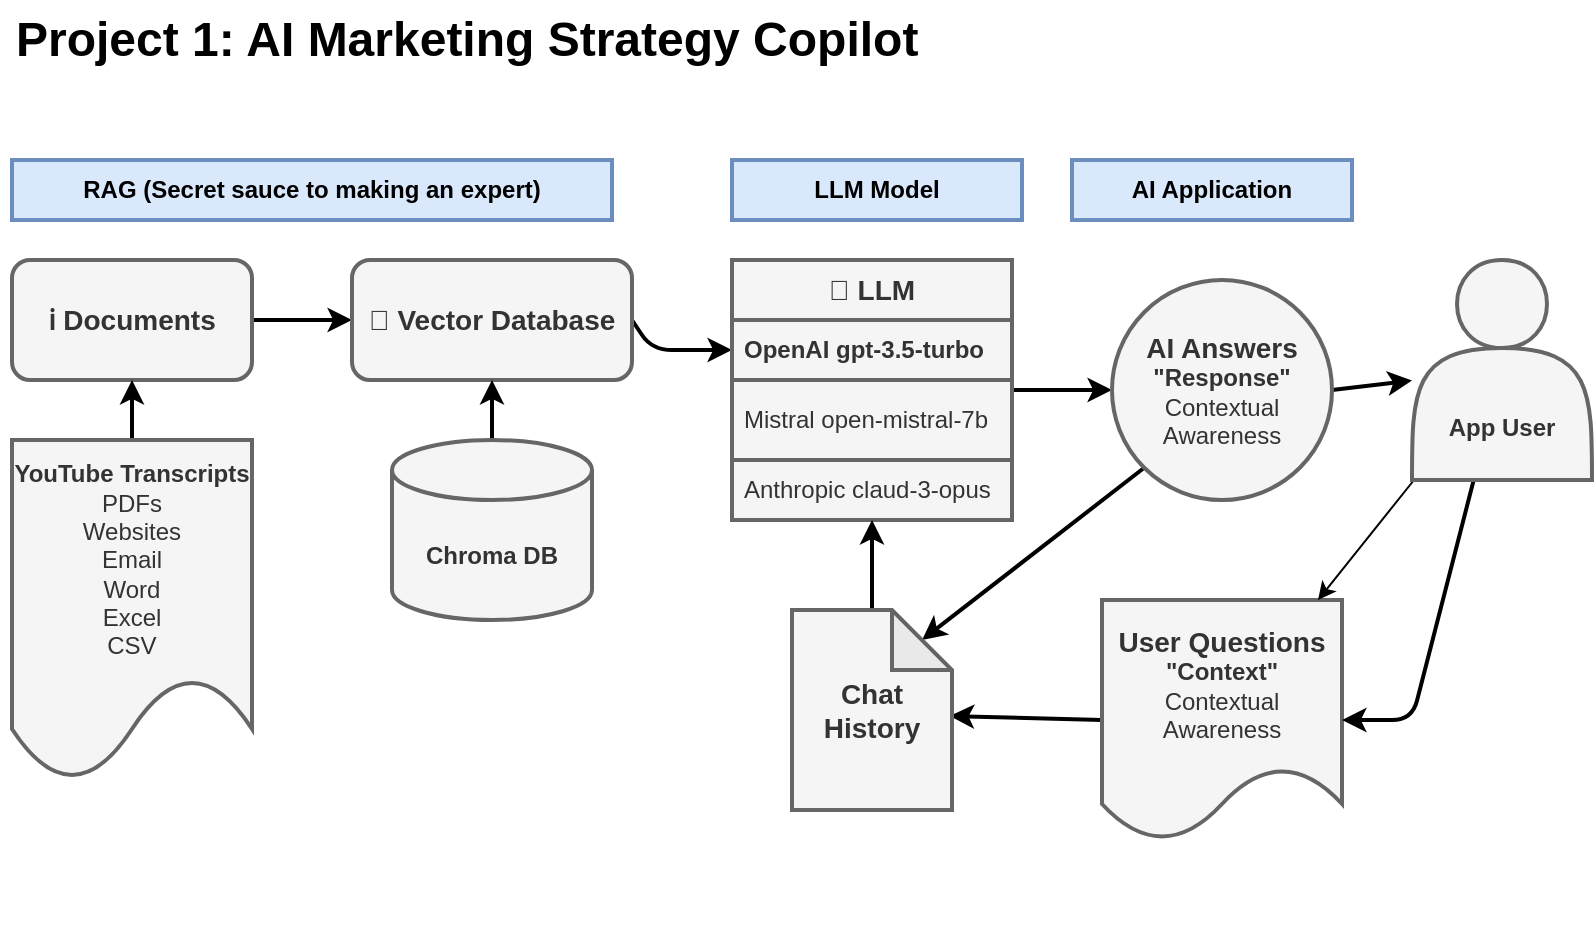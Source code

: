 <mxfile>
    <diagram id="1xbTTFElEqbZD3jhlw0T" name="Project 1: Marketing Expert">
        <mxGraphModel dx="983" dy="626" grid="0" gridSize="10" guides="1" tooltips="1" connect="1" arrows="1" fold="1" page="1" pageScale="1" pageWidth="1100" pageHeight="850" background="#ffffff" math="0" shadow="0">
            <root>
                <mxCell id="0"/>
                <mxCell id="1" parent="0"/>
                <mxCell id="4" style="edgeStyle=none;html=1;exitX=1;exitY=0.5;exitDx=0;exitDy=0;strokeColor=#000000;strokeWidth=2;" parent="1" source="2" target="3" edge="1">
                    <mxGeometry relative="1" as="geometry"/>
                </mxCell>
                <mxCell id="2" value="&lt;b&gt;&lt;font style=&quot;font-size: 14px;&quot;&gt;ℹ️ Documents&lt;/font&gt;&lt;/b&gt;" style="rounded=1;whiteSpace=wrap;html=1;fillColor=#f5f5f5;fontColor=#333333;strokeColor=#666666;strokeWidth=2;" parent="1" vertex="1">
                    <mxGeometry x="40" y="140" width="120" height="60" as="geometry"/>
                </mxCell>
                <mxCell id="23" style="edgeStyle=none;html=1;exitX=1;exitY=0.5;exitDx=0;exitDy=0;entryX=0;entryY=0.5;entryDx=0;entryDy=0;strokeColor=#000000;strokeWidth=2;fontColor=#000000;" parent="1" source="3" target="11" edge="1">
                    <mxGeometry relative="1" as="geometry">
                        <Array as="points">
                            <mxPoint x="360" y="185"/>
                        </Array>
                    </mxGeometry>
                </mxCell>
                <mxCell id="3" value="&lt;b&gt;&lt;font style=&quot;font-size: 14px;&quot;&gt;💾 Vector Database&lt;/font&gt;&lt;/b&gt;" style="rounded=1;whiteSpace=wrap;html=1;fillColor=#f5f5f5;fontColor=#333333;strokeColor=#666666;strokeWidth=2;" parent="1" vertex="1">
                    <mxGeometry x="210" y="140" width="140" height="60" as="geometry"/>
                </mxCell>
                <mxCell id="5" value="Project 1: AI Marketing Strategy Copilot" style="text;html=1;fontSize=24;fontStyle=1;verticalAlign=middle;align=left;strokeWidth=2;fontColor=#000000;" parent="1" vertex="1">
                    <mxGeometry x="40" y="10" width="100" height="40" as="geometry"/>
                </mxCell>
                <mxCell id="7" style="edgeStyle=none;html=1;exitX=0.5;exitY=0;exitDx=0;exitDy=0;entryX=0.5;entryY=1;entryDx=0;entryDy=0;strokeColor=#000000;strokeWidth=2;fontColor=#000000;" parent="1" source="6" target="2" edge="1">
                    <mxGeometry relative="1" as="geometry"/>
                </mxCell>
                <mxCell id="6" value="&lt;b&gt;YouTube Transcripts&lt;br&gt;&lt;/b&gt;PDFs&lt;br&gt;Websites&lt;br&gt;Email&lt;br&gt;Word&lt;br&gt;Excel&lt;br&gt;CSV" style="shape=document;whiteSpace=wrap;html=1;boundedLbl=1;strokeWidth=2;fontColor=#333333;labelBackgroundColor=none;fillColor=#f5f5f5;strokeColor=#666666;" parent="1" vertex="1">
                    <mxGeometry x="40" y="230" width="120" height="170" as="geometry"/>
                </mxCell>
                <mxCell id="9" style="edgeStyle=none;html=1;exitX=0.5;exitY=0;exitDx=0;exitDy=0;exitPerimeter=0;strokeColor=#000000;strokeWidth=2;fontColor=#000000;" parent="1" source="8" target="3" edge="1">
                    <mxGeometry relative="1" as="geometry"/>
                </mxCell>
                <mxCell id="8" value="&lt;b&gt;Chroma DB&lt;/b&gt;" style="shape=cylinder3;whiteSpace=wrap;html=1;boundedLbl=1;backgroundOutline=1;size=15;labelBackgroundColor=none;strokeWidth=2;fontColor=#333333;fillColor=#f5f5f5;strokeColor=#666666;" parent="1" vertex="1">
                    <mxGeometry x="230" y="230" width="100" height="90" as="geometry"/>
                </mxCell>
                <mxCell id="19" style="edgeStyle=none;html=1;exitX=1;exitY=0.5;exitDx=0;exitDy=0;strokeColor=#000000;strokeWidth=2;fontColor=#000000;" parent="1" source="10" target="18" edge="1">
                    <mxGeometry relative="1" as="geometry"/>
                </mxCell>
                <mxCell id="10" value="&lt;b&gt;&lt;font style=&quot;font-size: 14px;&quot;&gt;🧠 LLM&lt;/font&gt;&lt;/b&gt;" style="swimlane;fontStyle=0;childLayout=stackLayout;horizontal=1;startSize=30;horizontalStack=0;resizeParent=1;resizeParentMax=0;resizeLast=0;collapsible=1;marginBottom=0;whiteSpace=wrap;html=1;labelBackgroundColor=none;strokeWidth=2;fontColor=#333333;fillColor=#f5f5f5;strokeColor=#666666;" parent="1" vertex="1">
                    <mxGeometry x="400" y="140" width="140" height="130" as="geometry"/>
                </mxCell>
                <mxCell id="11" value="&lt;b&gt;OpenAI gpt-3.5-turbo&lt;/b&gt;" style="text;strokeColor=#666666;fillColor=#f5f5f5;align=left;verticalAlign=middle;spacingLeft=4;spacingRight=4;overflow=hidden;points=[[0,0.5],[1,0.5]];portConstraint=eastwest;rotatable=0;whiteSpace=wrap;html=1;labelBackgroundColor=none;strokeWidth=2;fontColor=#333333;" parent="10" vertex="1">
                    <mxGeometry y="30" width="140" height="30" as="geometry"/>
                </mxCell>
                <mxCell id="12" value="Mistral open-mistral-7b" style="text;strokeColor=#666666;fillColor=#f5f5f5;align=left;verticalAlign=middle;spacingLeft=4;spacingRight=4;overflow=hidden;points=[[0,0.5],[1,0.5]];portConstraint=eastwest;rotatable=0;whiteSpace=wrap;html=1;labelBackgroundColor=none;strokeWidth=2;fontColor=#333333;" parent="10" vertex="1">
                    <mxGeometry y="60" width="140" height="40" as="geometry"/>
                </mxCell>
                <mxCell id="13" value="Anthropic claud-3-opus" style="text;strokeColor=#666666;fillColor=#f5f5f5;align=left;verticalAlign=middle;spacingLeft=4;spacingRight=4;overflow=hidden;points=[[0,0.5],[1,0.5]];portConstraint=eastwest;rotatable=0;whiteSpace=wrap;html=1;labelBackgroundColor=none;strokeWidth=2;fontColor=#333333;" parent="10" vertex="1">
                    <mxGeometry y="100" width="140" height="30" as="geometry"/>
                </mxCell>
                <mxCell id="15" value="&lt;font color=&quot;#000000&quot;&gt;&lt;b&gt;RAG (Secret sauce to making an expert)&lt;/b&gt;&lt;/font&gt;" style="rounded=0;whiteSpace=wrap;html=1;labelBackgroundColor=none;strokeWidth=2;fillColor=#dae8fc;strokeColor=#6c8ebf;" parent="1" vertex="1">
                    <mxGeometry x="40" y="90" width="300" height="30" as="geometry"/>
                </mxCell>
                <mxCell id="30" style="edgeStyle=none;html=1;exitX=0;exitY=0.5;exitDx=0;exitDy=0;entryX=0.986;entryY=0.53;entryDx=0;entryDy=0;entryPerimeter=0;strokeColor=#000000;strokeWidth=2;fontSize=14;" parent="1" source="16" target="28" edge="1">
                    <mxGeometry relative="1" as="geometry"/>
                </mxCell>
                <mxCell id="16" value="&lt;b&gt;&lt;font style=&quot;font-size: 14px;&quot;&gt;User Questions&lt;/font&gt;&lt;/b&gt;&lt;br&gt;&lt;b&gt;&quot;Context&quot;&lt;/b&gt;&lt;br&gt;Contextual Awareness" style="shape=document;whiteSpace=wrap;html=1;boundedLbl=1;strokeWidth=2;fontColor=#333333;labelBackgroundColor=none;fillColor=#f5f5f5;strokeColor=#666666;" parent="1" vertex="1">
                    <mxGeometry x="585" y="310" width="120" height="120" as="geometry"/>
                </mxCell>
                <mxCell id="27" style="edgeStyle=none;html=1;exitX=1;exitY=0.5;exitDx=0;exitDy=0;strokeColor=#000000;strokeWidth=2;" parent="1" source="18" target="24" edge="1">
                    <mxGeometry relative="1" as="geometry">
                        <Array as="points"/>
                    </mxGeometry>
                </mxCell>
                <mxCell id="29" style="edgeStyle=none;html=1;exitX=0;exitY=1;exitDx=0;exitDy=0;entryX=0;entryY=0;entryDx=65;entryDy=15;entryPerimeter=0;strokeColor=#000000;strokeWidth=2;fontSize=14;" parent="1" source="18" target="28" edge="1">
                    <mxGeometry relative="1" as="geometry"/>
                </mxCell>
                <mxCell id="18" value="&lt;b&gt;&lt;font style=&quot;font-size: 14px;&quot;&gt;AI Answers&lt;/font&gt;&lt;/b&gt;&lt;br&gt;&lt;b&gt;&quot;Response&quot;&lt;/b&gt;&lt;br&gt;Contextual Awareness" style="ellipse;whiteSpace=wrap;html=1;aspect=fixed;labelBackgroundColor=none;strokeWidth=2;fontColor=#333333;fillColor=#f5f5f5;strokeColor=#666666;" parent="1" vertex="1">
                    <mxGeometry x="590" y="150" width="110" height="110" as="geometry"/>
                </mxCell>
                <mxCell id="20" value="&lt;font color=&quot;#000000&quot;&gt;&lt;b&gt;AI Application&lt;/b&gt;&lt;/font&gt;" style="rounded=0;whiteSpace=wrap;html=1;labelBackgroundColor=none;strokeWidth=2;fillColor=#dae8fc;strokeColor=#6c8ebf;" parent="1" vertex="1">
                    <mxGeometry x="570" y="90" width="140" height="30" as="geometry"/>
                </mxCell>
                <mxCell id="21" value="&lt;font color=&quot;#000000&quot;&gt;&lt;b&gt;LLM Model&lt;/b&gt;&lt;/font&gt;" style="rounded=0;whiteSpace=wrap;html=1;labelBackgroundColor=none;strokeWidth=2;fillColor=#dae8fc;strokeColor=#6c8ebf;" parent="1" vertex="1">
                    <mxGeometry x="400" y="90" width="145" height="30" as="geometry"/>
                </mxCell>
                <mxCell id="25" value="" style="edgeStyle=none;html=1;" parent="1" source="24" target="16" edge="1">
                    <mxGeometry relative="1" as="geometry"/>
                </mxCell>
                <mxCell id="26" style="edgeStyle=none;html=1;entryX=1;entryY=0.5;entryDx=0;entryDy=0;strokeWidth=2;strokeColor=#000000;" parent="1" source="24" target="16" edge="1">
                    <mxGeometry relative="1" as="geometry">
                        <Array as="points">
                            <mxPoint x="740" y="370"/>
                        </Array>
                    </mxGeometry>
                </mxCell>
                <mxCell id="24" value="&lt;br&gt;&lt;br&gt;&lt;br&gt;&lt;br&gt;&lt;b&gt;App User&lt;/b&gt;" style="shape=actor;whiteSpace=wrap;html=1;fillColor=#f5f5f5;fontColor=#333333;strokeColor=#666666;strokeWidth=2;" parent="1" vertex="1">
                    <mxGeometry x="740" y="140" width="90" height="110" as="geometry"/>
                </mxCell>
                <mxCell id="32" style="edgeStyle=none;html=1;exitX=0.5;exitY=0;exitDx=0;exitDy=0;exitPerimeter=0;strokeColor=#000000;strokeWidth=2;fontSize=14;" parent="1" source="28" target="13" edge="1">
                    <mxGeometry relative="1" as="geometry"/>
                </mxCell>
                <mxCell id="28" value="&lt;b&gt;Chat History&lt;/b&gt;" style="shape=note;whiteSpace=wrap;html=1;backgroundOutline=1;darkOpacity=0.05;strokeWidth=2;fontSize=14;fillColor=#f5f5f5;fontColor=#333333;strokeColor=#666666;" parent="1" vertex="1">
                    <mxGeometry x="430" y="315" width="80" height="100" as="geometry"/>
                </mxCell>
                <mxCell id="33" value="" style="shape=image;verticalLabelPosition=bottom;labelBackgroundColor=default;verticalAlign=top;aspect=fixed;imageAspect=0;image=https://langchain-ai.github.io/langgraph/static/wordmark.png;" vertex="1" parent="1">
                    <mxGeometry x="34" y="430.0" width="266.67" height="42.05" as="geometry"/>
                </mxCell>
            </root>
        </mxGraphModel>
    </diagram>
</mxfile>